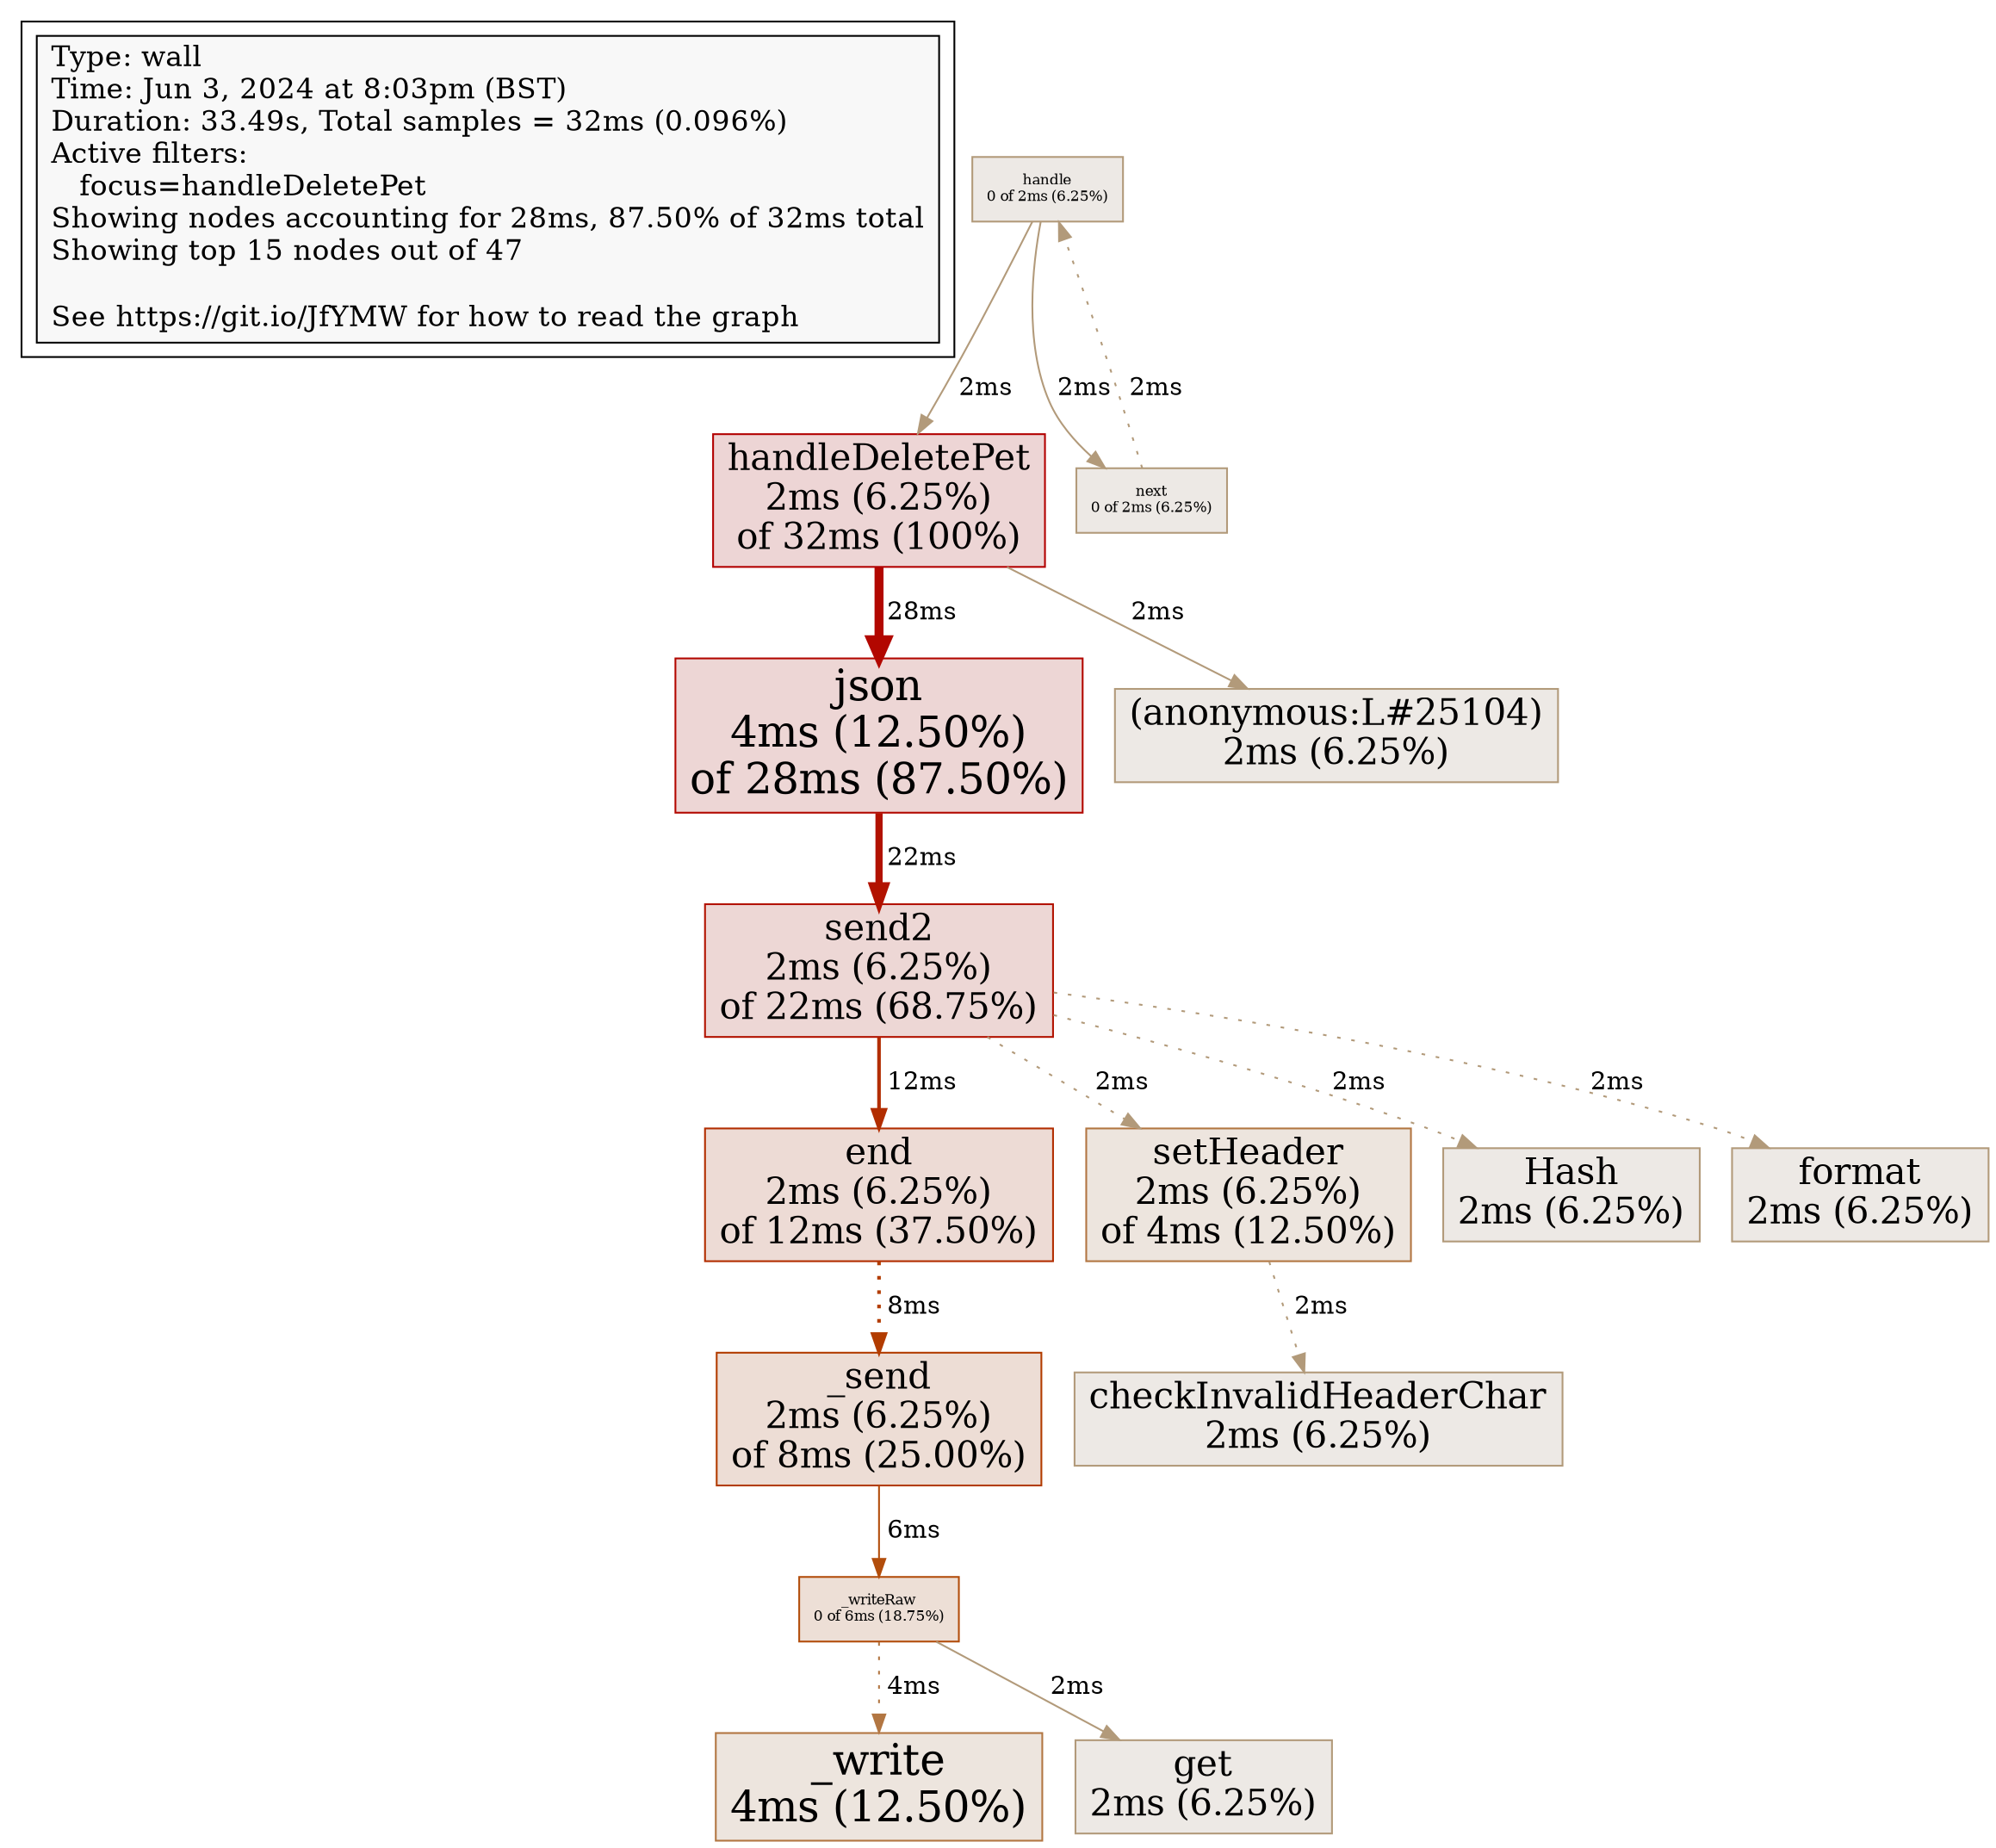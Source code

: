 digraph "unnamed" {
node [style=filled fillcolor="#f8f8f8"]
subgraph cluster_L { "Type: wall" [shape=box fontsize=16 label="Type: wall\lTime: Jun 3, 2024 at 8:03pm (BST)\lDuration: 33.49s, Total samples = 32ms (0.096%)\lActive filters:\l   focus=handleDeletePet\lShowing nodes accounting for 28ms, 87.50% of 32ms total\lShowing top 15 nodes out of 47\l\lSee https://git.io/JfYMW for how to read the graph\l"] }
N1 [label="send2\n2ms (6.25%)\nof 22ms (68.75%)" id="node1" fontsize=20 shape=box tooltip="send2 (22ms)" color="#b21200" fillcolor="#edd7d5"]
N2 [label="json\n4ms (12.50%)\nof 28ms (87.50%)" id="node2" fontsize=24 shape=box tooltip="json (28ms)" color="#b20700" fillcolor="#edd6d5"]
N3 [label="handleDeletePet\n2ms (6.25%)\nof 32ms (100%)" id="node3" fontsize=20 shape=box tooltip="handleDeletePet (32ms)" color="#b20000" fillcolor="#edd5d5"]
N4 [label="end\n2ms (6.25%)\nof 12ms (37.50%)" id="node4" fontsize=20 shape=box tooltip="end (12ms)" color="#b22d00" fillcolor="#eddbd5"]
N5 [label="setHeader\n2ms (6.25%)\nof 4ms (12.50%)" id="node5" fontsize=20 shape=box tooltip="setHeader (4ms)" color="#b27642" fillcolor="#ede5de"]
N6 [label="_send\n2ms (6.25%)\nof 8ms (25.00%)" id="node6" fontsize=20 shape=box tooltip="_send (8ms)" color="#b23c00" fillcolor="#edddd5"]
N7 [label="_write\n4ms (12.50%)" id="node7" fontsize=24 shape=box tooltip="_write (4ms)" color="#b27642" fillcolor="#ede5de"]
N8 [label="_writeRaw\n0 of 6ms (18.75%)" id="node8" fontsize=8 shape=box tooltip="_writeRaw (6ms)" color="#b24d0b" fillcolor="#eddfd6"]
N9 [label="(anonymous:L#25104)\n2ms (6.25%)" id="node9" fontsize=20 shape=box tooltip="(anonymous:L#25104) (2ms)" color="#b29a7a" fillcolor="#ede9e5"]
N10 [label="Hash\n2ms (6.25%)" id="node10" fontsize=20 shape=box tooltip="Hash (2ms)" color="#b29a7a" fillcolor="#ede9e5"]
N11 [label="checkInvalidHeaderChar\n2ms (6.25%)" id="node11" fontsize=20 shape=box tooltip="checkInvalidHeaderChar (2ms)" color="#b29a7a" fillcolor="#ede9e5"]
N12 [label="format\n2ms (6.25%)" id="node12" fontsize=20 shape=box tooltip="format (2ms)" color="#b29a7a" fillcolor="#ede9e5"]
N13 [label="get\n2ms (6.25%)" id="node13" fontsize=20 shape=box tooltip="get (2ms)" color="#b29a7a" fillcolor="#ede9e5"]
N14 [label="handle\n0 of 2ms (6.25%)" id="node14" fontsize=8 shape=box tooltip="handle (2ms)" color="#b29a7a" fillcolor="#ede9e5"]
N15 [label="next\n0 of 2ms (6.25%)" id="node15" fontsize=8 shape=box tooltip="next (2ms)" color="#b29a7a" fillcolor="#ede9e5"]
N3 -> N2 [label=" 28ms" weight=88 penwidth=5 color="#b20700" tooltip="handleDeletePet -> json (28ms)" labeltooltip="handleDeletePet -> json (28ms)"]
N2 -> N1 [label=" 22ms" weight=69 penwidth=4 color="#b21200" tooltip="json -> send2 (22ms)" labeltooltip="json -> send2 (22ms)"]
N1 -> N4 [label=" 12ms" weight=38 penwidth=2 color="#b22d00" tooltip="send2 -> end (12ms)" labeltooltip="send2 -> end (12ms)"]
N4 -> N6 [label=" 8ms" weight=26 penwidth=2 color="#b23c00" tooltip="end ... _send (8ms)" labeltooltip="end ... _send (8ms)" style="dotted"]
N6 -> N8 [label=" 6ms" weight=19 color="#b24d0b" tooltip="_send -> _writeRaw (6ms)" labeltooltip="_send -> _writeRaw (6ms)"]
N8 -> N7 [label=" 4ms" weight=13 color="#b27642" tooltip="_writeRaw ... _write (4ms)" labeltooltip="_writeRaw ... _write (4ms)" style="dotted"]
N8 -> N13 [label=" 2ms" weight=7 color="#b29a7a" tooltip="_writeRaw -> get (2ms)" labeltooltip="_writeRaw -> get (2ms)"]
N14 -> N3 [label=" 2ms" weight=7 color="#b29a7a" tooltip="handle -> handleDeletePet (2ms)" labeltooltip="handle -> handleDeletePet (2ms)"]
N14 -> N15 [label=" 2ms" weight=7 color="#b29a7a" tooltip="handle -> next (2ms)" labeltooltip="handle -> next (2ms)"]
N3 -> N9 [label=" 2ms" weight=7 color="#b29a7a" tooltip="handleDeletePet -> (anonymous:L#25104) (2ms)" labeltooltip="handleDeletePet -> (anonymous:L#25104) (2ms)"]
N15 -> N14 [label=" 2ms" weight=7 color="#b29a7a" tooltip="next ... handle (2ms)" labeltooltip="next ... handle (2ms)" style="dotted"]
N1 -> N10 [label=" 2ms" weight=7 color="#b29a7a" tooltip="send2 ... Hash (2ms)" labeltooltip="send2 ... Hash (2ms)" style="dotted"]
N1 -> N12 [label=" 2ms" weight=7 color="#b29a7a" tooltip="send2 ... format (2ms)" labeltooltip="send2 ... format (2ms)" style="dotted"]
N1 -> N5 [label=" 2ms" weight=7 color="#b29a7a" tooltip="send2 ... setHeader (2ms)" labeltooltip="send2 ... setHeader (2ms)" style="dotted"]
N5 -> N11 [label=" 2ms" weight=7 color="#b29a7a" tooltip="setHeader ... checkInvalidHeaderChar (2ms)" labeltooltip="setHeader ... checkInvalidHeaderChar (2ms)" style="dotted"]
}
